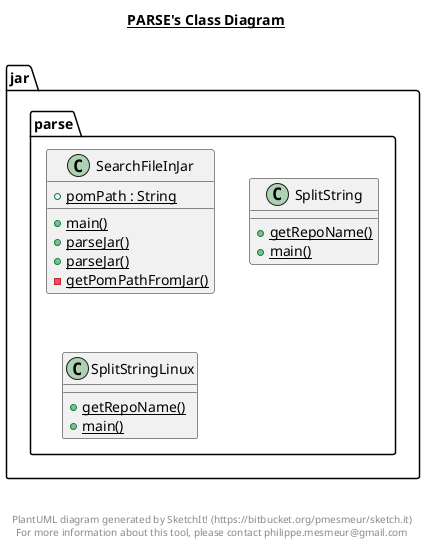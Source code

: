 @startuml

title __PARSE's Class Diagram__\n

  namespace jar.parse {
    class jar.parse.SearchFileInJar {
        {static} + pomPath : String
        {static} + main()
        {static} + parseJar()
        {static} + parseJar()
        {static} - getPomPathFromJar()
    }
  }
  

  namespace jar.parse {
    class jar.parse.SplitString {
        {static} + getRepoName()
        {static} + main()
    }
  }
  

  namespace jar.parse {
    class jar.parse.SplitStringLinux {
        {static} + getRepoName()
        {static} + main()
    }
  }
  



right footer


PlantUML diagram generated by SketchIt! (https://bitbucket.org/pmesmeur/sketch.it)
For more information about this tool, please contact philippe.mesmeur@gmail.com
endfooter

@enduml
